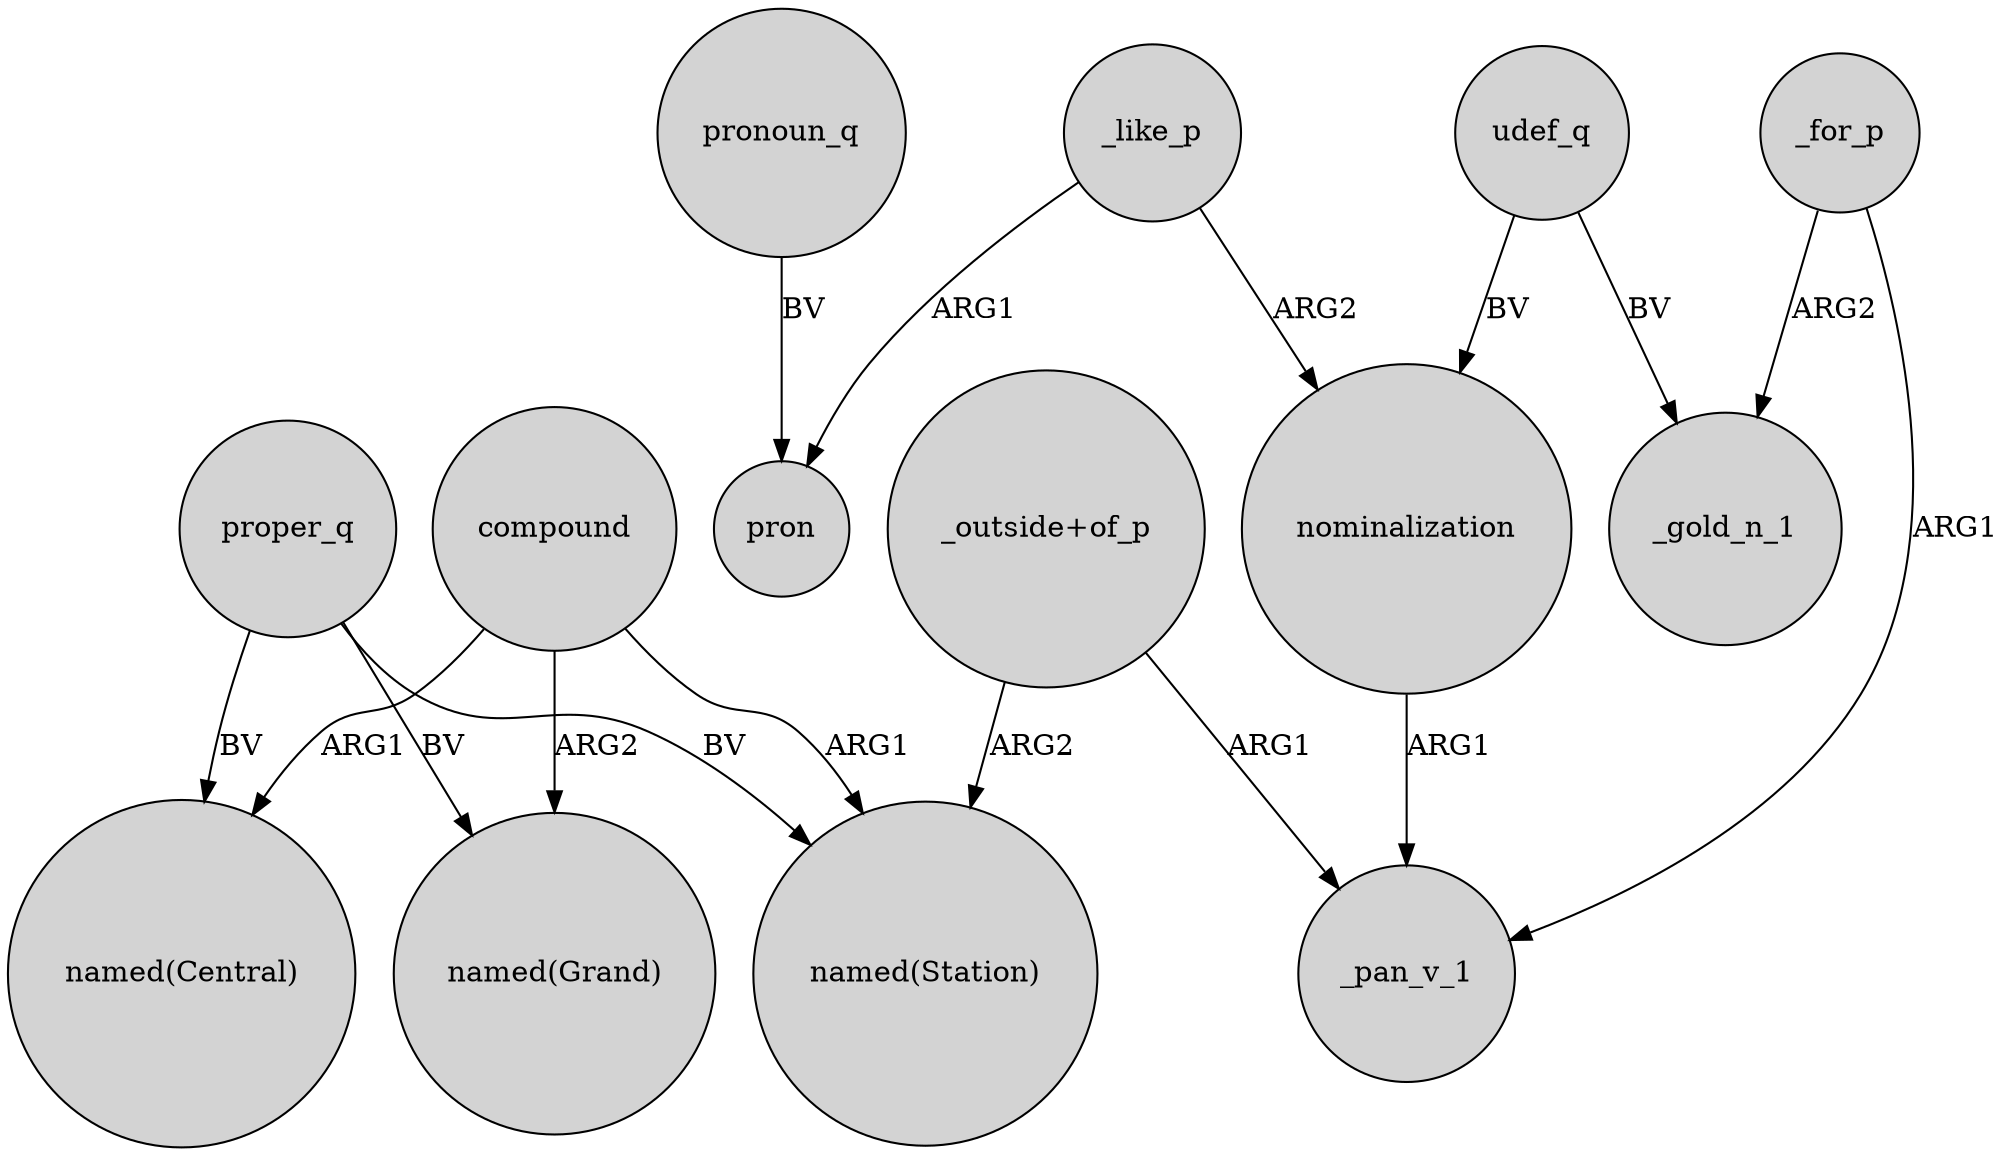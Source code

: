 digraph {
	node [shape=circle style=filled]
	"_outside+of_p" -> "named(Station)" [label=ARG2]
	compound -> "named(Central)" [label=ARG1]
	proper_q -> "named(Station)" [label=BV]
	nominalization -> _pan_v_1 [label=ARG1]
	_like_p -> nominalization [label=ARG2]
	proper_q -> "named(Central)" [label=BV]
	_like_p -> pron [label=ARG1]
	udef_q -> _gold_n_1 [label=BV]
	proper_q -> "named(Grand)" [label=BV]
	compound -> "named(Station)" [label=ARG1]
	pronoun_q -> pron [label=BV]
	_for_p -> _pan_v_1 [label=ARG1]
	_for_p -> _gold_n_1 [label=ARG2]
	udef_q -> nominalization [label=BV]
	"_outside+of_p" -> _pan_v_1 [label=ARG1]
	compound -> "named(Grand)" [label=ARG2]
}
